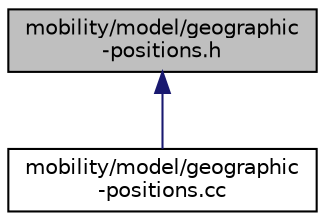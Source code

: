 digraph "mobility/model/geographic-positions.h"
{
  edge [fontname="Helvetica",fontsize="10",labelfontname="Helvetica",labelfontsize="10"];
  node [fontname="Helvetica",fontsize="10",shape=record];
  Node1 [label="mobility/model/geographic\l-positions.h",height=0.2,width=0.4,color="black", fillcolor="grey75", style="filled", fontcolor="black"];
  Node1 -> Node2 [dir="back",color="midnightblue",fontsize="10",style="solid"];
  Node2 [label="mobility/model/geographic\l-positions.cc",height=0.2,width=0.4,color="black", fillcolor="white", style="filled",URL="$d9/d01/geographic-positions_8cc.html"];
}

